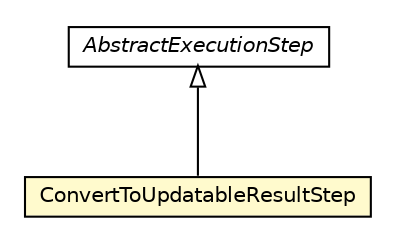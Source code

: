 #!/usr/local/bin/dot
#
# Class diagram 
# Generated by UMLGraph version R5_6-24-gf6e263 (http://www.umlgraph.org/)
#

digraph G {
	edge [fontname="Helvetica",fontsize=10,labelfontname="Helvetica",labelfontsize=10];
	node [fontname="Helvetica",fontsize=10,shape=plaintext];
	nodesep=0.25;
	ranksep=0.5;
	// com.orientechnologies.orient.core.sql.executor.AbstractExecutionStep
	c896904 [label=<<table title="com.orientechnologies.orient.core.sql.executor.AbstractExecutionStep" border="0" cellborder="1" cellspacing="0" cellpadding="2" port="p" href="./AbstractExecutionStep.html">
		<tr><td><table border="0" cellspacing="0" cellpadding="1">
<tr><td align="center" balign="center"><font face="Helvetica-Oblique"> AbstractExecutionStep </font></td></tr>
		</table></td></tr>
		</table>>, URL="./AbstractExecutionStep.html", fontname="Helvetica", fontcolor="black", fontsize=10.0];
	// com.orientechnologies.orient.core.sql.executor.ConvertToUpdatableResultStep
	c896984 [label=<<table title="com.orientechnologies.orient.core.sql.executor.ConvertToUpdatableResultStep" border="0" cellborder="1" cellspacing="0" cellpadding="2" port="p" bgcolor="lemonChiffon" href="./ConvertToUpdatableResultStep.html">
		<tr><td><table border="0" cellspacing="0" cellpadding="1">
<tr><td align="center" balign="center"> ConvertToUpdatableResultStep </td></tr>
		</table></td></tr>
		</table>>, URL="./ConvertToUpdatableResultStep.html", fontname="Helvetica", fontcolor="black", fontsize=10.0];
	//com.orientechnologies.orient.core.sql.executor.ConvertToUpdatableResultStep extends com.orientechnologies.orient.core.sql.executor.AbstractExecutionStep
	c896904:p -> c896984:p [dir=back,arrowtail=empty];
}

